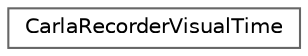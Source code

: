 digraph "类继承关系图"
{
 // INTERACTIVE_SVG=YES
 // LATEX_PDF_SIZE
  bgcolor="transparent";
  edge [fontname=Helvetica,fontsize=10,labelfontname=Helvetica,labelfontsize=10];
  node [fontname=Helvetica,fontsize=10,shape=box,height=0.2,width=0.4];
  rankdir="LR";
  Node0 [id="Node000000",label="CarlaRecorderVisualTime",height=0.2,width=0.4,color="grey40", fillcolor="white", style="filled",URL="$d0/d56/structCarlaRecorderVisualTime.html",tooltip=" "];
}
